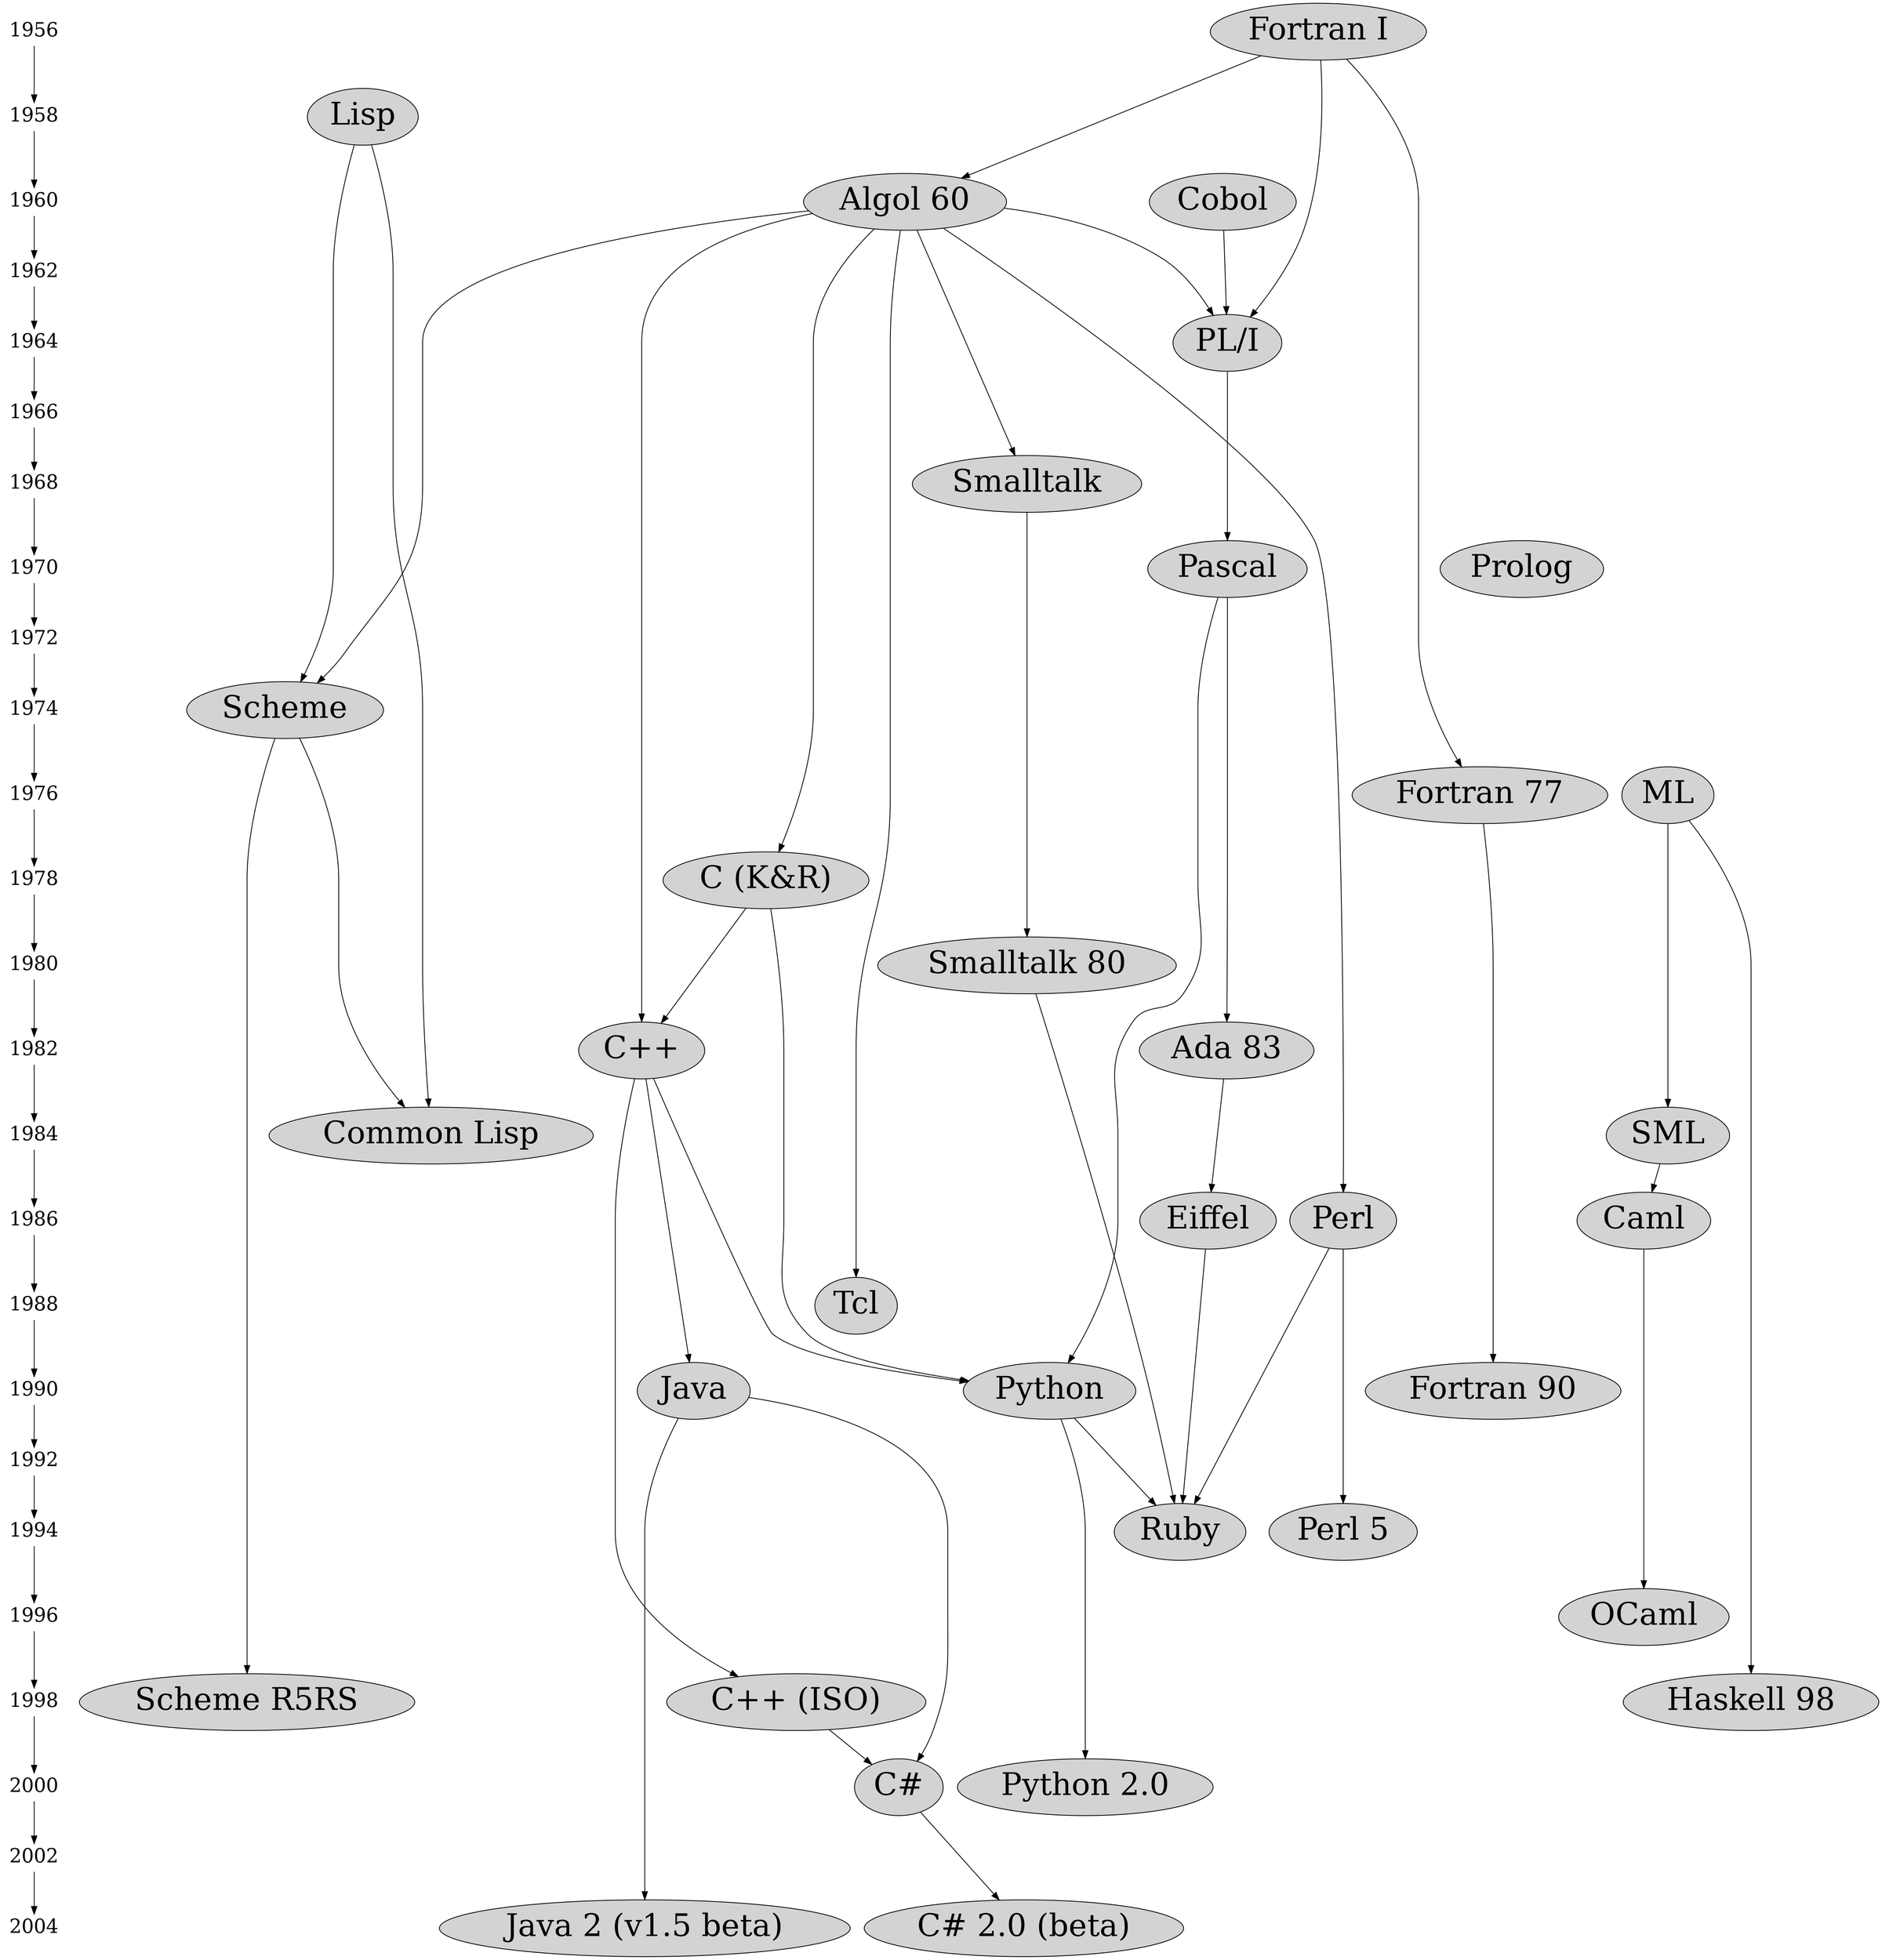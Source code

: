 
digraph dd {
  {
    node [ shape=plaintext,fontsize=25 ];

1956 -> 1958 -> 1960 -> 1962 -> 1964 -> 1966 -> 1968 -> 1970 -> 1972 -> 1974 -> 1976 -> 1978 -> 1980 -> 1982 -> 1984 -> 1986 -> 1988 -> 1990 -> 1992 -> 1994 -> 1996 -> 1998 -> 2000 -> 2002 -> 2004
  }

node [ fontsize=30, style=filled ];
{ rank = same ; 1980 ; "Smalltalk 80" [ fontsize=40 ] }
{ rank = same ; 1984 ; "SML" [ fontsize=40 ] }
{ rank = same ; 1986 ; "Caml" [ fontsize=40 ] ; "Perl" [ fontsize=40 ] }
{ rank = same ; 2004 ; "C# 2.0 (beta)" [ fontsize=40 ] ; "Java 2 (v1.5 beta)" [ fontsize=40 ] }
{ rank = same ; 1956 ; "Fortran I" [ fontsize=40 ] }
{ rank = same ; 1974 ; "Scheme" [ fontsize=40 ] }
{ rank = same ; 1964 ; "PL/I" [ fontsize=40 ] }
{ rank = same ; 1990 ; "Fortran 90" [ fontsize=40 ] }
{ rank = same ; 1970 ; "Prolog" [ fontsize=40 ] }
{ rank = same ; 1960 ; "Cobol" [ fontsize=40 ] ; "Algol 60" [ fontsize=40 ] }
{ rank = same ; 1990 ; "Java" [ fontsize=40 ] ; "Python" [ fontsize=40 ] }
{ rank = same ; 2000 ; "C#" [ fontsize=40 ] ; "Python 2.0" [ fontsize=40 ] }
{ rank = same ; 1996 ; "OCaml" [ fontsize=40 ] }
{ rank = same ; 1958 ; "Lisp" [ fontsize=40 ] }
{ rank = same ; 1994 ; "Ruby" [ fontsize=40 ] }
{ rank = same ; 1968 ; "Smalltalk" [ fontsize=40 ] }
{ rank = same ; 1994 ; "Perl 5" [ fontsize=40 ] }
{ rank = same ; 1978 ; "C (K&R)" [ fontsize=40 ] }
{ rank = same ; 1988 ; "Tcl" [ fontsize=40 ] }
{ rank = same ; 1984 ; "Common Lisp" [ fontsize=40 ] }
{ rank = same ; 1998 ; "C++ (ISO)" [ fontsize=40 ] ; "Scheme R5RS" [ fontsize=40 ] ; "Haskell 98" [ fontsize=40 ] }
{ rank = same ; 1982 ; "Ada 83" [ fontsize=40 ] ; "C++" [ fontsize=40 ] }
{ rank = same ; 1976 ; "Fortran 77" [ fontsize=40 ] ; "ML" [ fontsize=40 ] }
{ rank = same ; 1970 ; "Pascal" [ fontsize=40 ] }
{ rank = same ; 1986 ; "Eiffel" [ fontsize=40 ] }

"Fortran I" -> "Fortran 77" [weight=3]
"C++" -> "C++ (ISO)" [weight=3]
"ML" -> "SML" [weight=3]
"Perl" -> "Perl 5" [weight=3]
"Ada 83" -> "Eiffel"
"SML" -> "Caml"
"C++" -> "Java"
"C++ (ISO)" -> "C#"
"Java" -> "C#"
"Fortran I" -> "Algol 60" [weight=3]
"Algol 60" -> "Perl"
"Scheme" -> "Scheme R5RS" [weight=3]
"Algol 60" -> "Smalltalk"
"Fortran 77" -> "Fortran 90" [weight=3]
"C++" -> "Python"
"C (K&R)" -> "Python"
"Pascal" -> "Python"
"Pascal" -> "Ada 83" [weight=3]
"ML" -> "Haskell 98"
"Algol 60" -> "Scheme"
"Lisp" -> "Scheme"
"Smalltalk 80" -> "Ruby"
"Python" -> "Ruby"
"Eiffel" -> "Ruby"
"Perl" -> "Ruby"
"Algol 60" -> "Tcl"
"Algol 60" -> "C++"
"C (K&R)" -> "C++"
"Python" -> "Python 2.0" [weight=3]
"C#" -> "C# 2.0 (beta)" [weight=3]
"Java" -> "Java 2 (v1.5 beta)" [weight=3]
"PL/I" -> "Pascal" [weight=3]
"Algol 60" -> "PL/I"
"Fortran I" -> "PL/I"
"Cobol" -> "PL/I"
"Algol 60" -> "C (K&R)" [weight=3]
"Scheme" -> "Common Lisp"
"Lisp" -> "Common Lisp"
"Caml" -> "OCaml" [weight=3]
"Smalltalk" -> "Smalltalk 80" [weight=3]

}
